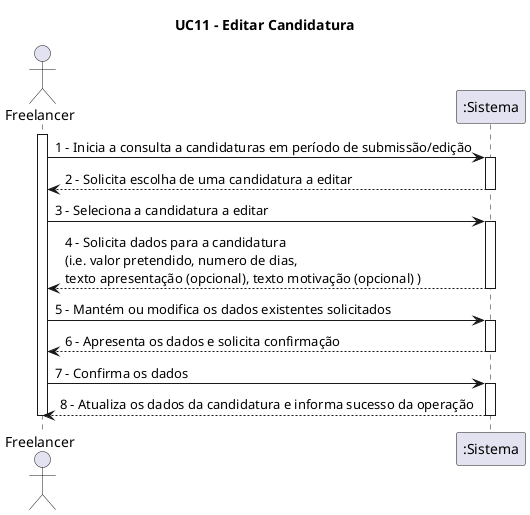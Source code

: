 @startuml
title UC11 - Editar Candidatura
actor Freelancer
activate Freelancer
Freelancer -> ":Sistema" : 1 - Inicia a consulta a candidaturas em período de submissão/edição
activate ":Sistema"
":Sistema" --> Freelancer : 2 - Solicita escolha de uma candidatura a editar
deactivate ":Sistema"
Freelancer -> ":Sistema" : 3 - Seleciona a candidatura a editar
activate ":Sistema"
":Sistema" --> Freelancer : 4 - Solicita dados para a candidatura \n(i.e. valor pretendido, numero de dias, \ntexto apresentação (opcional), texto motivação (opcional) )
deactivate ":Sistema"
Freelancer -> ":Sistema" : 5 - Mantém ou modifica os dados existentes solicitados
activate ":Sistema"
":Sistema" --> Freelancer : 6 - Apresenta os dados e solicita confirmação
deactivate ":Sistema"
Freelancer -> ":Sistema" : 7 - Confirma os dados
activate ":Sistema"
":Sistema" --> Freelancer : 8 - Atualiza os dados da candidatura e informa sucesso da operação
deactivate ":Sistema"
deactivate Freelancer
@enduml